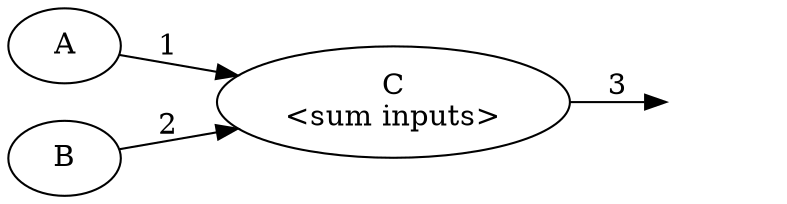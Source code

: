 digraph {
  rankdir = LR;

  C [ label = "C\n<sum inputs>" ];
  output [label = "", style = invis];

  A -> C [label=1];
  B -> C [label=2];
  C -> output [label=3];
}

